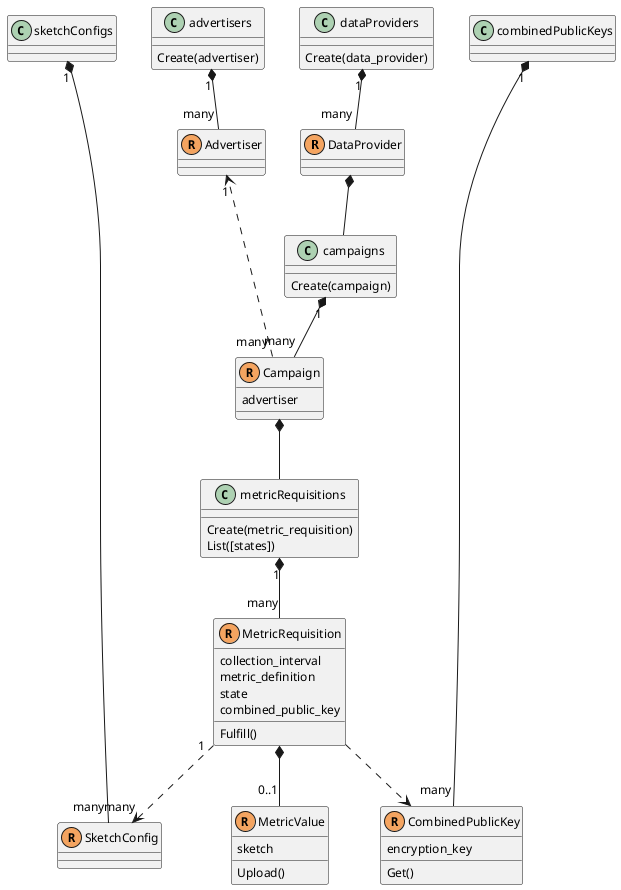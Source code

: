 @startuml
!unquoted procedure resource($type)
  class $type << (R, SandyBrown) >>
!endprocedure
!unquoted procedure collection($name, $type)
  $name "1" *-- "many" $type
  object $name
!endprocedure

skinparam default {
  fontName "Roboto Mono"
  fontSize 12
}

resource(DataProvider) {
}
resource(Advertiser) {
}
resource(SketchConfig) {
}
resource(CombinedPublicKey) {
  encryption_key
  Get()
}

together {
  collection(dataProviders, DataProvider) {
    Create(data_provider)
  }
  collection(advertisers, Advertiser) {
    Create(advertiser)
  }
  collection(sketchConfigs, SketchConfig) {
  }
  collection(combinedPublicKeys, CombinedPublicKey) {
  }
}

collection(metricRequisitions, MetricRequisition) {
  Create(metric_requisition)
  List([states])
}
collection(campaigns, Campaign) {
  Create(campaign)
}

resource(MetricRequisition) {
  collection_interval
  metric_definition
  state
  combined_public_key
  Fulfill()
}
resource(Campaign) {
  advertiser
}
resource(MetricValue) {
  sketch
  Upload()
}

DataProvider *-- campaigns
Campaign "many" ..> "1" Advertiser
Campaign *-- metricRequisitions

MetricRequisition *-- "0..1" MetricValue
MetricRequisition "1" ..> "many" SketchConfig
MetricRequisition ..> CombinedPublicKey

Advertiser -[hidden]> DataProvider

@enduml
